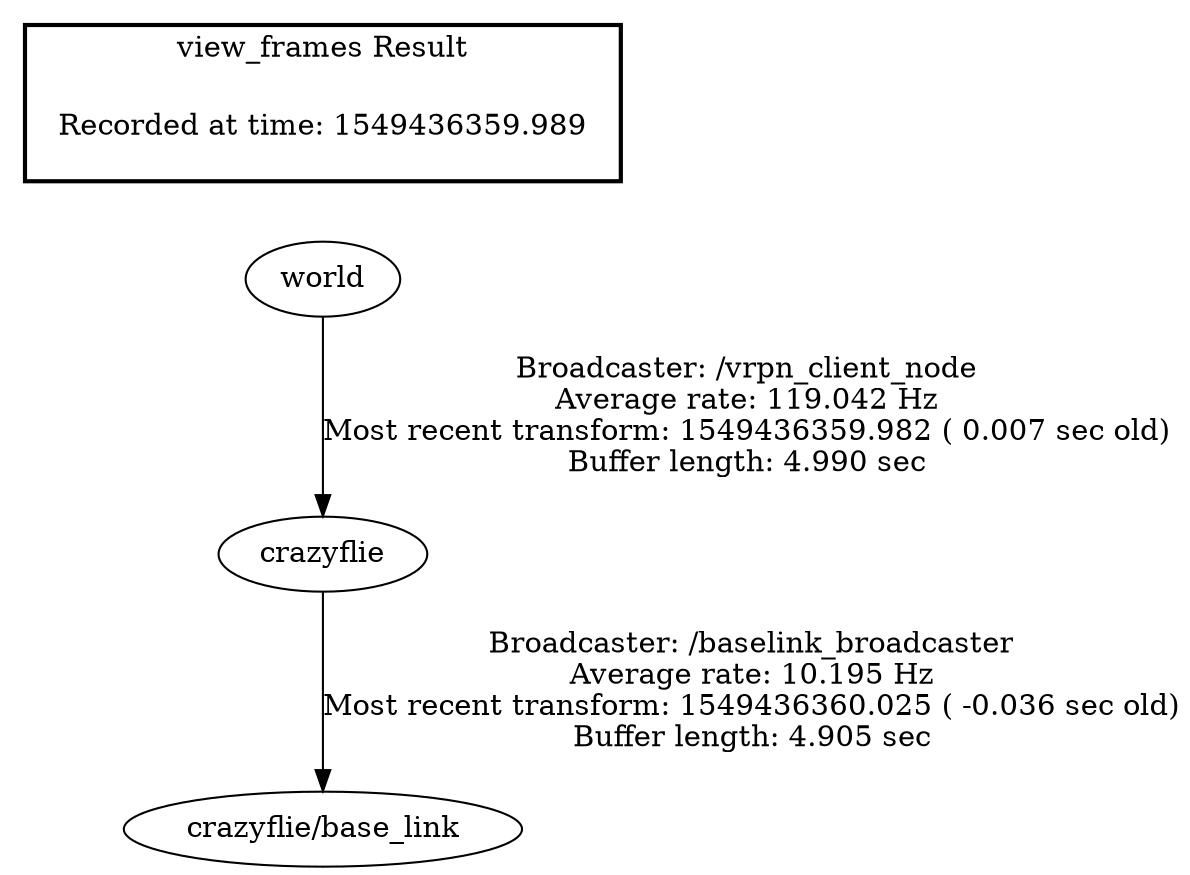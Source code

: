 digraph G {
"world" -> "crazyflie"[label="Broadcaster: /vrpn_client_node\nAverage rate: 119.042 Hz\nMost recent transform: 1549436359.982 ( 0.007 sec old)\nBuffer length: 4.990 sec\n"];
"crazyflie" -> "crazyflie/base_link"[label="Broadcaster: /baselink_broadcaster\nAverage rate: 10.195 Hz\nMost recent transform: 1549436360.025 ( -0.036 sec old)\nBuffer length: 4.905 sec\n"];
edge [style=invis];
 subgraph cluster_legend { style=bold; color=black; label ="view_frames Result";
"Recorded at time: 1549436359.989"[ shape=plaintext ] ;
 }->"world";
}